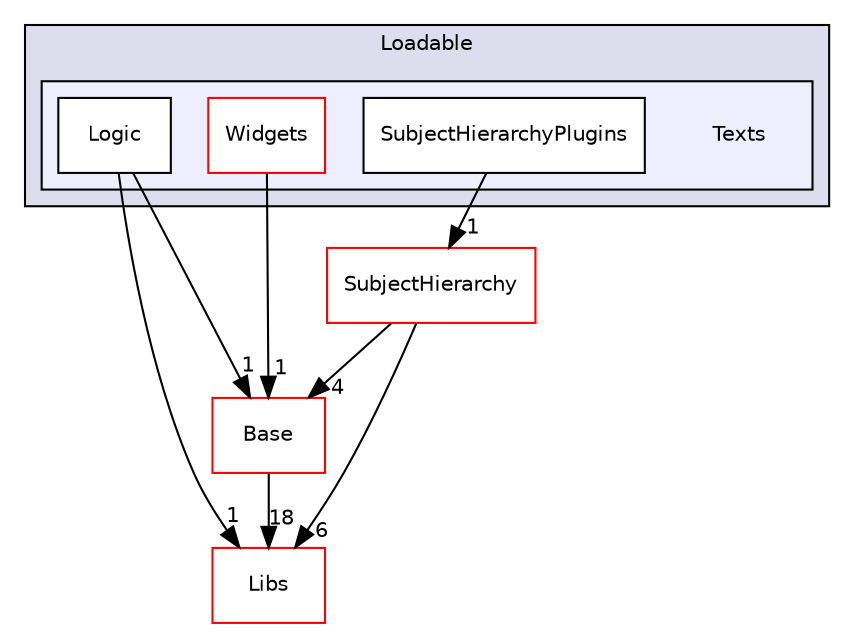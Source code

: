digraph "Modules/Loadable/Texts" {
  bgcolor=transparent;
  compound=true
  node [ fontsize="10", fontname="Helvetica"];
  edge [ labelfontsize="10", labelfontname="Helvetica"];
  subgraph clusterdir_d01fdafe93af837a1755aeb3a6390699 {
    graph [ bgcolor="#ddddee", pencolor="black", label="Loadable" fontname="Helvetica", fontsize="10", URL="dir_d01fdafe93af837a1755aeb3a6390699.html"]
  subgraph clusterdir_13918dad65a795796d107b8145bf0d92 {
    graph [ bgcolor="#eeeeff", pencolor="black", label="" URL="dir_13918dad65a795796d107b8145bf0d92.html"];
    dir_13918dad65a795796d107b8145bf0d92 [shape=plaintext label="Texts"];
    dir_d14618147fde405beb7c742a34fbcd19 [shape=box label="Logic" color="black" fillcolor="white" style="filled" URL="dir_d14618147fde405beb7c742a34fbcd19.html"];
    dir_ec1806d02a876378f7d25cc72ad99c0c [shape=box label="SubjectHierarchyPlugins" color="black" fillcolor="white" style="filled" URL="dir_ec1806d02a876378f7d25cc72ad99c0c.html"];
    dir_078af0db26452cb2f624fcdb5bf43c8c [shape=box label="Widgets" color="red" fillcolor="white" style="filled" URL="dir_078af0db26452cb2f624fcdb5bf43c8c.html"];
  }
  }
  dir_6e6cb9563333489fde7459b1f95e59a5 [shape=box label="Libs" color="red" URL="dir_6e6cb9563333489fde7459b1f95e59a5.html"];
  dir_628593db0cdce5a76fb85526ae5aa762 [shape=box label="Base" color="red" URL="dir_628593db0cdce5a76fb85526ae5aa762.html"];
  dir_1694c2d71873d62d036e188d77c435ae [shape=box label="SubjectHierarchy" color="red" URL="dir_1694c2d71873d62d036e188d77c435ae.html"];
  dir_078af0db26452cb2f624fcdb5bf43c8c->dir_628593db0cdce5a76fb85526ae5aa762 [headlabel="1", labeldistance=1.5 headhref="dir_000121_000002.html"];
  dir_d14618147fde405beb7c742a34fbcd19->dir_6e6cb9563333489fde7459b1f95e59a5 [headlabel="1", labeldistance=1.5 headhref="dir_000119_000014.html"];
  dir_d14618147fde405beb7c742a34fbcd19->dir_628593db0cdce5a76fb85526ae5aa762 [headlabel="1", labeldistance=1.5 headhref="dir_000119_000002.html"];
  dir_ec1806d02a876378f7d25cc72ad99c0c->dir_1694c2d71873d62d036e188d77c435ae [headlabel="1", labeldistance=1.5 headhref="dir_000120_000107.html"];
  dir_628593db0cdce5a76fb85526ae5aa762->dir_6e6cb9563333489fde7459b1f95e59a5 [headlabel="18", labeldistance=1.5 headhref="dir_000002_000014.html"];
  dir_1694c2d71873d62d036e188d77c435ae->dir_6e6cb9563333489fde7459b1f95e59a5 [headlabel="6", labeldistance=1.5 headhref="dir_000107_000014.html"];
  dir_1694c2d71873d62d036e188d77c435ae->dir_628593db0cdce5a76fb85526ae5aa762 [headlabel="4", labeldistance=1.5 headhref="dir_000107_000002.html"];
}
